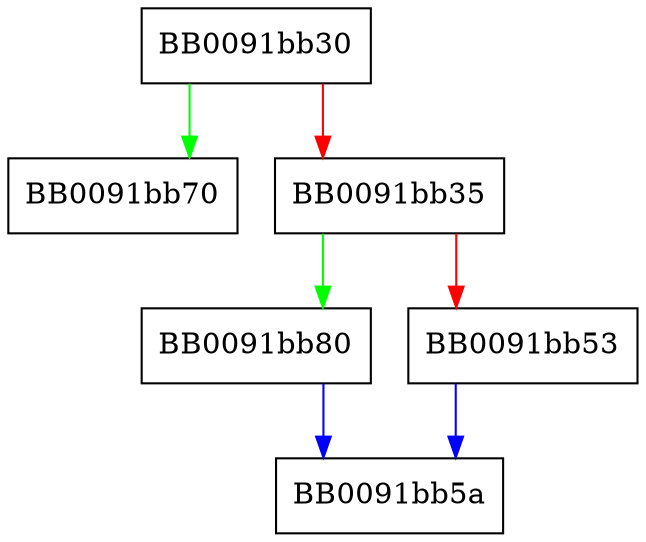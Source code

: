 digraph clock_nanosleep {
  node [shape="box"];
  graph [splines=ortho];
  BB0091bb30 -> BB0091bb70 [color="green"];
  BB0091bb30 -> BB0091bb35 [color="red"];
  BB0091bb35 -> BB0091bb80 [color="green"];
  BB0091bb35 -> BB0091bb53 [color="red"];
  BB0091bb53 -> BB0091bb5a [color="blue"];
  BB0091bb80 -> BB0091bb5a [color="blue"];
}
